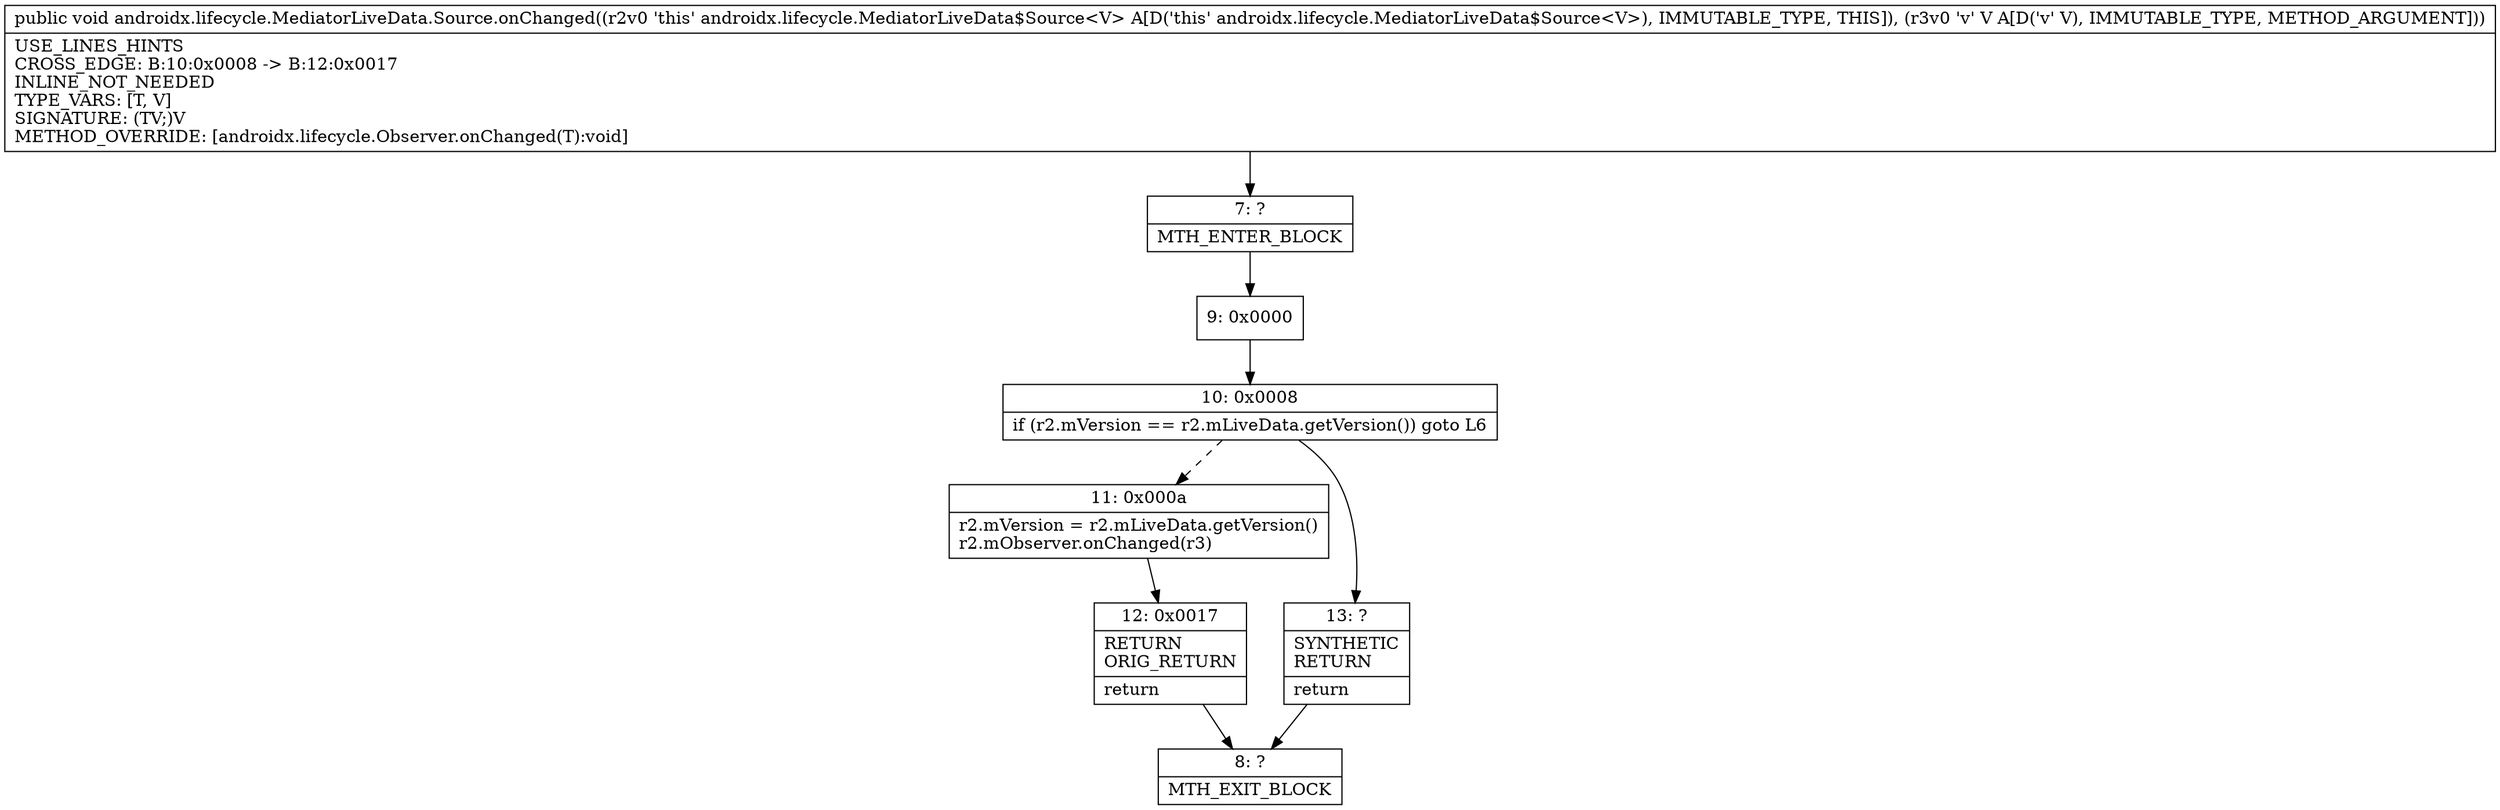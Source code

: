 digraph "CFG forandroidx.lifecycle.MediatorLiveData.Source.onChanged(Ljava\/lang\/Object;)V" {
Node_7 [shape=record,label="{7\:\ ?|MTH_ENTER_BLOCK\l}"];
Node_9 [shape=record,label="{9\:\ 0x0000}"];
Node_10 [shape=record,label="{10\:\ 0x0008|if (r2.mVersion == r2.mLiveData.getVersion()) goto L6\l}"];
Node_11 [shape=record,label="{11\:\ 0x000a|r2.mVersion = r2.mLiveData.getVersion()\lr2.mObserver.onChanged(r3)\l}"];
Node_12 [shape=record,label="{12\:\ 0x0017|RETURN\lORIG_RETURN\l|return\l}"];
Node_8 [shape=record,label="{8\:\ ?|MTH_EXIT_BLOCK\l}"];
Node_13 [shape=record,label="{13\:\ ?|SYNTHETIC\lRETURN\l|return\l}"];
MethodNode[shape=record,label="{public void androidx.lifecycle.MediatorLiveData.Source.onChanged((r2v0 'this' androidx.lifecycle.MediatorLiveData$Source\<V\> A[D('this' androidx.lifecycle.MediatorLiveData$Source\<V\>), IMMUTABLE_TYPE, THIS]), (r3v0 'v' V A[D('v' V), IMMUTABLE_TYPE, METHOD_ARGUMENT]))  | USE_LINES_HINTS\lCROSS_EDGE: B:10:0x0008 \-\> B:12:0x0017\lINLINE_NOT_NEEDED\lTYPE_VARS: [T, V]\lSIGNATURE: (TV;)V\lMETHOD_OVERRIDE: [androidx.lifecycle.Observer.onChanged(T):void]\l}"];
MethodNode -> Node_7;Node_7 -> Node_9;
Node_9 -> Node_10;
Node_10 -> Node_11[style=dashed];
Node_10 -> Node_13;
Node_11 -> Node_12;
Node_12 -> Node_8;
Node_13 -> Node_8;
}

